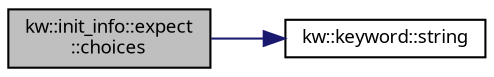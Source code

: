 digraph "kw::init_info::expect::choices"
{
 // INTERACTIVE_SVG=YES
  bgcolor="transparent";
  edge [fontname="sans-serif",fontsize="9",labelfontname="sans-serif",labelfontsize="9"];
  node [fontname="sans-serif",fontsize="9",shape=record];
  rankdir="LR";
  Node1 [label="kw::init_info::expect\l::choices",height=0.2,width=0.4,color="black", fillcolor="grey75", style="filled", fontcolor="black"];
  Node1 -> Node2 [color="midnightblue",fontsize="9",style="solid",fontname="sans-serif"];
  Node2 [label="kw::keyword::string",height=0.2,width=0.4,color="black",URL="$structkw_1_1keyword.html#ab21b3194f0f6a3d0fc5f79a935d9b358",tooltip="Accessor to keyword as std::string. "];
}
